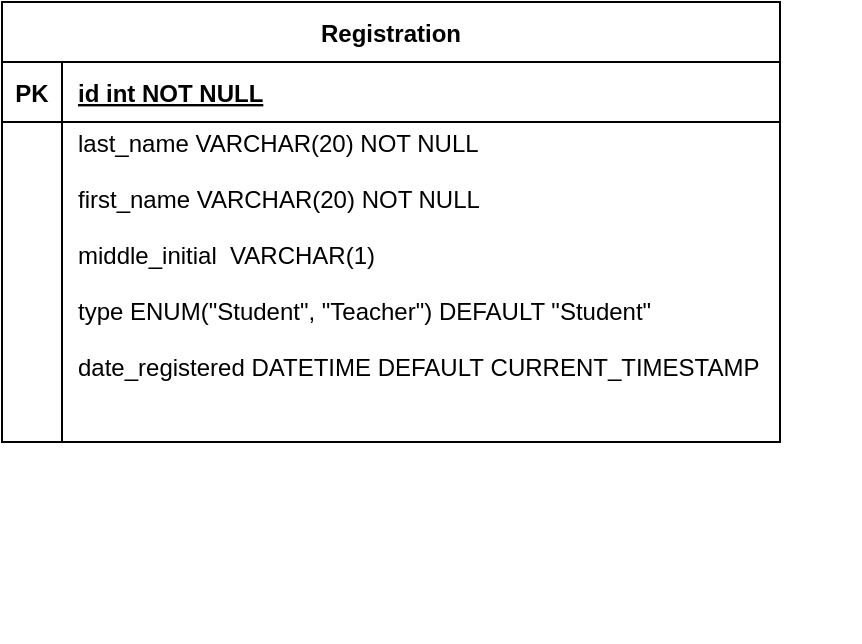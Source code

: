 <mxfile version="20.5.3" type="device"><diagram id="R2lEEEUBdFMjLlhIrx00" name="Page-1"><mxGraphModel dx="1391" dy="794" grid="1" gridSize="10" guides="1" tooltips="1" connect="1" arrows="1" fold="1" page="1" pageScale="1" pageWidth="850" pageHeight="1100" math="0" shadow="0" extFonts="Permanent Marker^https://fonts.googleapis.com/css?family=Permanent+Marker"><root><mxCell id="0"/><mxCell id="1" parent="0"/><mxCell id="6WcbMaRz_xu9N8efi1CO-19" value="" style="group" vertex="1" connectable="0" parent="1"><mxGeometry x="80" y="80" width="430" height="320" as="geometry"/></mxCell><mxCell id="6WcbMaRz_xu9N8efi1CO-5" value="Registration" style="shape=table;startSize=30;container=1;collapsible=1;childLayout=tableLayout;fixedRows=1;rowLines=0;fontStyle=1;align=center;resizeLast=1;" vertex="1" parent="6WcbMaRz_xu9N8efi1CO-19"><mxGeometry x="1" width="389" height="220" as="geometry"><mxRectangle width="110" height="30" as="alternateBounds"/></mxGeometry></mxCell><mxCell id="6WcbMaRz_xu9N8efi1CO-6" value="" style="shape=tableRow;horizontal=0;startSize=0;swimlaneHead=0;swimlaneBody=0;fillColor=none;collapsible=0;dropTarget=0;points=[[0,0.5],[1,0.5]];portConstraint=eastwest;top=0;left=0;right=0;bottom=1;" vertex="1" parent="6WcbMaRz_xu9N8efi1CO-5"><mxGeometry y="30" width="389" height="30" as="geometry"/></mxCell><mxCell id="6WcbMaRz_xu9N8efi1CO-7" value="PK" style="shape=partialRectangle;connectable=0;fillColor=none;top=0;left=0;bottom=0;right=0;fontStyle=1;overflow=hidden;" vertex="1" parent="6WcbMaRz_xu9N8efi1CO-6"><mxGeometry width="30" height="30" as="geometry"><mxRectangle width="30" height="30" as="alternateBounds"/></mxGeometry></mxCell><mxCell id="6WcbMaRz_xu9N8efi1CO-8" value="id int NOT NULL" style="shape=partialRectangle;connectable=0;fillColor=none;top=0;left=0;bottom=0;right=0;align=left;spacingLeft=6;fontStyle=5;overflow=hidden;" vertex="1" parent="6WcbMaRz_xu9N8efi1CO-6"><mxGeometry x="30" width="359" height="30" as="geometry"><mxRectangle width="359" height="30" as="alternateBounds"/></mxGeometry></mxCell><mxCell id="6WcbMaRz_xu9N8efi1CO-15" value="" style="shape=tableRow;horizontal=0;startSize=0;swimlaneHead=0;swimlaneBody=0;fillColor=none;collapsible=0;dropTarget=0;points=[[0,0.5],[1,0.5]];portConstraint=eastwest;top=0;left=0;right=0;bottom=0;" vertex="1" parent="6WcbMaRz_xu9N8efi1CO-5"><mxGeometry y="60" width="389" height="160" as="geometry"/></mxCell><mxCell id="6WcbMaRz_xu9N8efi1CO-16" value="" style="shape=partialRectangle;connectable=0;fillColor=none;top=0;left=0;bottom=0;right=0;editable=1;overflow=hidden;" vertex="1" parent="6WcbMaRz_xu9N8efi1CO-15"><mxGeometry width="30" height="160" as="geometry"><mxRectangle width="30" height="160" as="alternateBounds"/></mxGeometry></mxCell><mxCell id="6WcbMaRz_xu9N8efi1CO-17" value="last_name VARCHAR(20) NOT NULL&#10;&#10;first_name VARCHAR(20) NOT NULL&#10;&#10;middle_initial  VARCHAR(1)&#10;&#10;type ENUM(&quot;Student&quot;, &quot;Teacher&quot;) DEFAULT &quot;Student&quot;&#10;&#10;date_registered DATETIME DEFAULT CURRENT_TIMESTAMP&#10;&#10;" style="shape=partialRectangle;connectable=0;fillColor=none;top=0;left=0;bottom=0;right=0;align=left;spacingLeft=6;overflow=hidden;" vertex="1" parent="6WcbMaRz_xu9N8efi1CO-15"><mxGeometry x="30" width="359" height="160" as="geometry"><mxRectangle width="359" height="160" as="alternateBounds"/></mxGeometry></mxCell></root></mxGraphModel></diagram></mxfile>